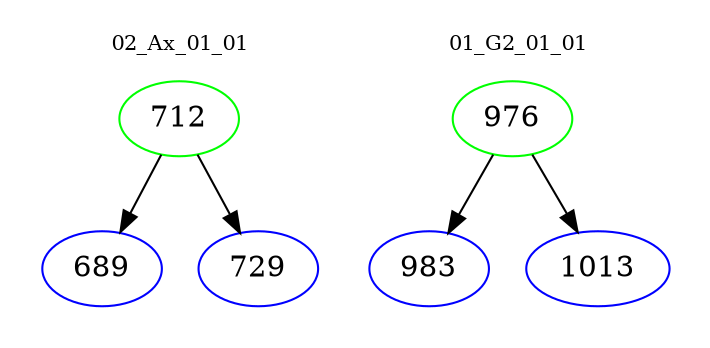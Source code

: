 digraph{
subgraph cluster_0 {
color = white
label = "02_Ax_01_01";
fontsize=10;
T0_712 [label="712", color="green"]
T0_712 -> T0_689 [color="black"]
T0_689 [label="689", color="blue"]
T0_712 -> T0_729 [color="black"]
T0_729 [label="729", color="blue"]
}
subgraph cluster_1 {
color = white
label = "01_G2_01_01";
fontsize=10;
T1_976 [label="976", color="green"]
T1_976 -> T1_983 [color="black"]
T1_983 [label="983", color="blue"]
T1_976 -> T1_1013 [color="black"]
T1_1013 [label="1013", color="blue"]
}
}
